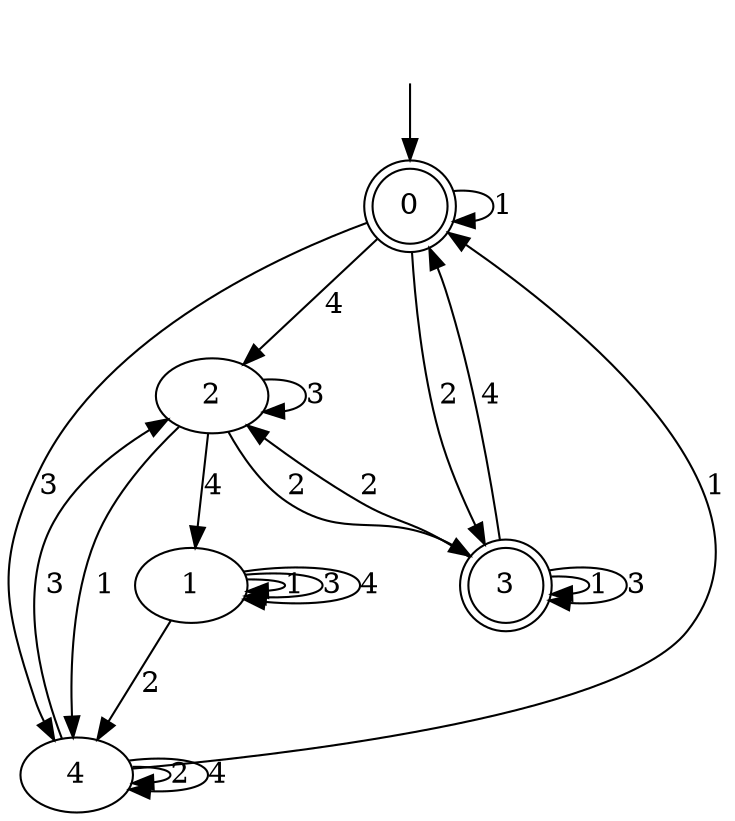 digraph dfa_size_5_inputs_4_3 {
0 [label=0, shape=doublecircle];
1 [label=1];
2 [label=2];
3 [label=3, shape=doublecircle];
4 [label=4];
0 -> 0  [label=1];
0 -> 3  [label=2];
0 -> 4  [label=3];
0 -> 2  [label=4];
1 -> 1  [label=1];
1 -> 4  [label=2];
1 -> 1  [label=3];
1 -> 1  [label=4];
2 -> 4  [label=1];
2 -> 3  [label=2];
2 -> 2  [label=3];
2 -> 1  [label=4];
3 -> 3  [label=1];
3 -> 2  [label=2];
3 -> 3  [label=3];
3 -> 0  [label=4];
4 -> 0  [label=1];
4 -> 4  [label=2];
4 -> 2  [label=3];
4 -> 4  [label=4];
__start0 [label="", shape=none];
__start0 -> 0  [label=""];
}
